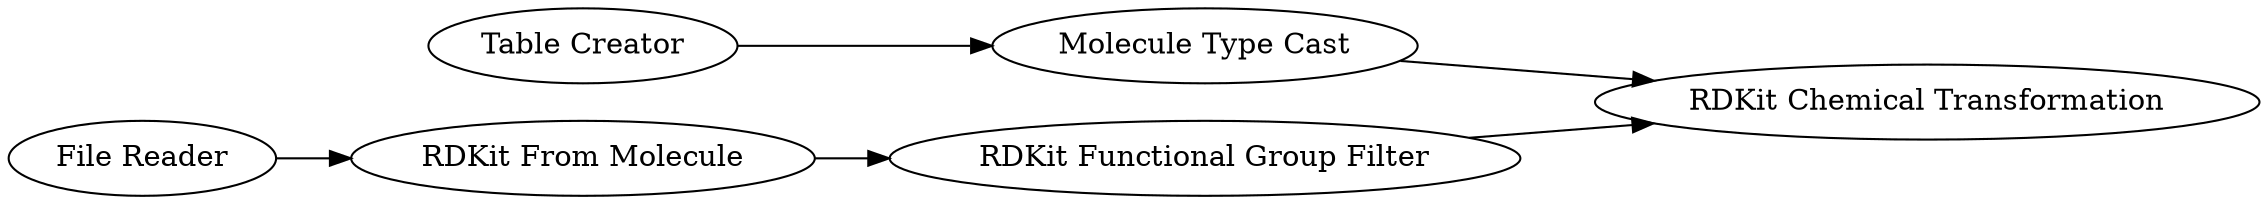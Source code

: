 digraph {
	16 [label="RDKit Functional Group Filter"]
	20 [label="File Reader"]
	21 [label="RDKit From Molecule"]
	25 [label="RDKit Chemical Transformation"]
	26 [label="Table Creator"]
	27 [label="Molecule Type Cast"]
	16 -> 25
	20 -> 21
	21 -> 16
	26 -> 27
	27 -> 25
	rankdir=LR
}

